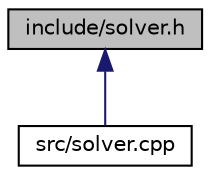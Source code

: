 digraph "include/solver.h"
{
 // LATEX_PDF_SIZE
  edge [fontname="Helvetica",fontsize="10",labelfontname="Helvetica",labelfontsize="10"];
  node [fontname="Helvetica",fontsize="10",shape=record];
  Node1 [label="include/solver.h",height=0.2,width=0.4,color="black", fillcolor="grey75", style="filled", fontcolor="black",tooltip="TDA Solver."];
  Node1 -> Node2 [dir="back",color="midnightblue",fontsize="10",style="solid",fontname="Helvetica"];
  Node2 [label="src/solver.cpp",height=0.2,width=0.4,color="black", fillcolor="white", style="filled",URL="$solver_8cpp.html",tooltip="Archivo de implementación del TDA Solver."];
}
